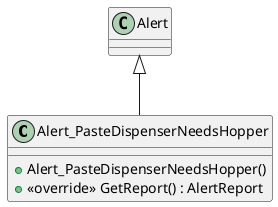@startuml
class Alert_PasteDispenserNeedsHopper {
    + Alert_PasteDispenserNeedsHopper()
    + <<override>> GetReport() : AlertReport
}
Alert <|-- Alert_PasteDispenserNeedsHopper
@enduml
